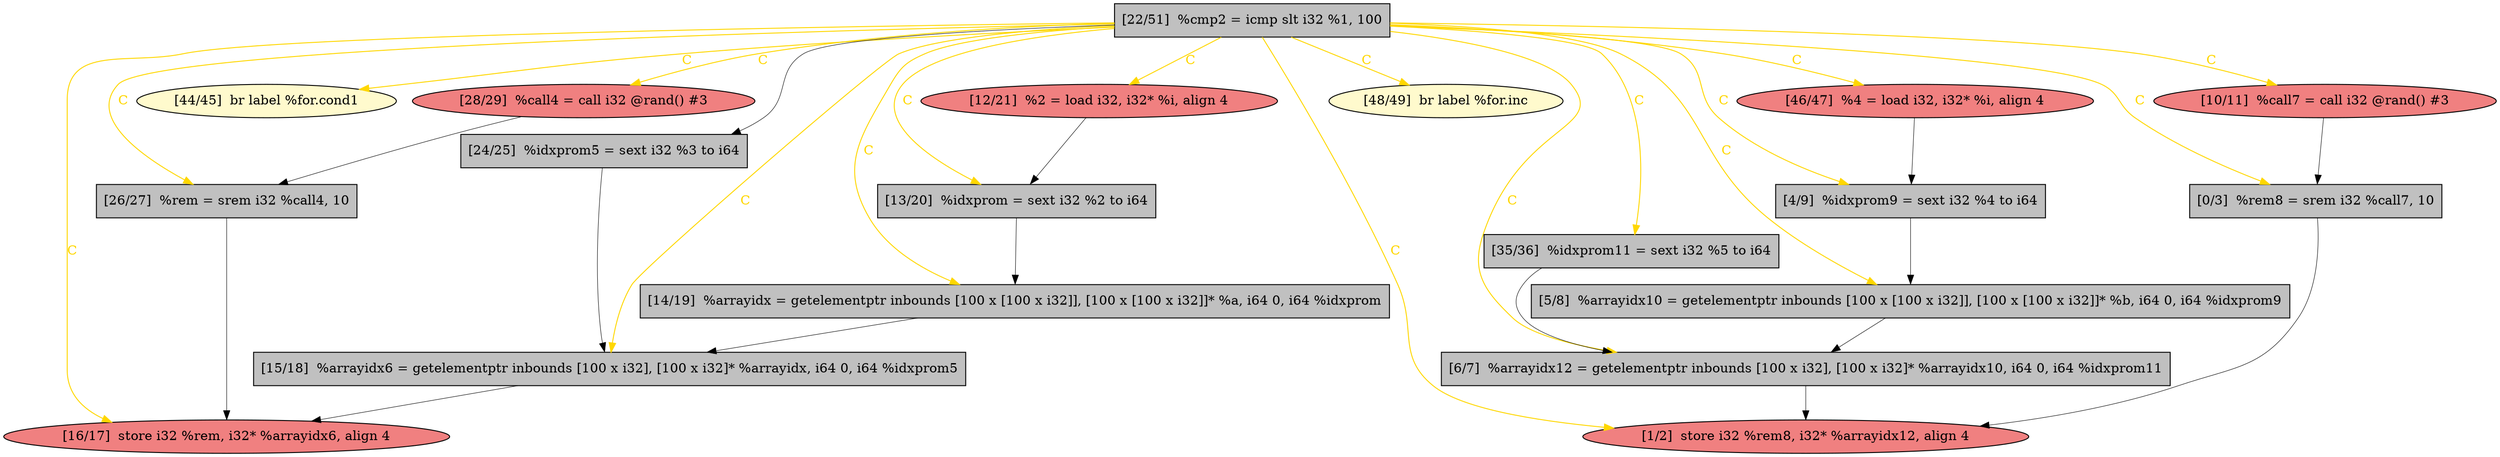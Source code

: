 
digraph G {


node1141 [fillcolor=grey,label="[22/51]  %cmp2 = icmp slt i32 %1, 100",shape=rectangle,style=filled ]
node1140 [fillcolor=grey,label="[13/20]  %idxprom = sext i32 %2 to i64",shape=rectangle,style=filled ]
node1139 [fillcolor=grey,label="[15/18]  %arrayidx6 = getelementptr inbounds [100 x i32], [100 x i32]* %arrayidx, i64 0, i64 %idxprom5",shape=rectangle,style=filled ]
node1126 [fillcolor=lemonchiffon,label="[44/45]  br label %for.cond1",shape=ellipse,style=filled ]
node1128 [fillcolor=lightcoral,label="[1/2]  store i32 %rem8, i32* %arrayidx12, align 4",shape=ellipse,style=filled ]
node1127 [fillcolor=lightcoral,label="[46/47]  %4 = load i32, i32* %i, align 4",shape=ellipse,style=filled ]
node1125 [fillcolor=lightcoral,label="[16/17]  store i32 %rem, i32* %arrayidx6, align 4",shape=ellipse,style=filled ]
node1138 [fillcolor=lightcoral,label="[12/21]  %2 = load i32, i32* %i, align 4",shape=ellipse,style=filled ]
node1135 [fillcolor=grey,label="[14/19]  %arrayidx = getelementptr inbounds [100 x [100 x i32]], [100 x [100 x i32]]* %a, i64 0, i64 %idxprom",shape=rectangle,style=filled ]
node1123 [fillcolor=grey,label="[5/8]  %arrayidx10 = getelementptr inbounds [100 x [100 x i32]], [100 x [100 x i32]]* %b, i64 0, i64 %idxprom9",shape=rectangle,style=filled ]
node1132 [fillcolor=grey,label="[6/7]  %arrayidx12 = getelementptr inbounds [100 x i32], [100 x i32]* %arrayidx10, i64 0, i64 %idxprom11",shape=rectangle,style=filled ]
node1124 [fillcolor=lemonchiffon,label="[48/49]  br label %for.inc",shape=ellipse,style=filled ]
node1130 [fillcolor=grey,label="[0/3]  %rem8 = srem i32 %call7, 10",shape=rectangle,style=filled ]
node1133 [fillcolor=lightcoral,label="[28/29]  %call4 = call i32 @rand() #3",shape=ellipse,style=filled ]
node1129 [fillcolor=grey,label="[35/36]  %idxprom11 = sext i32 %5 to i64",shape=rectangle,style=filled ]
node1131 [fillcolor=grey,label="[4/9]  %idxprom9 = sext i32 %4 to i64",shape=rectangle,style=filled ]
node1134 [fillcolor=grey,label="[26/27]  %rem = srem i32 %call4, 10",shape=rectangle,style=filled ]
node1136 [fillcolor=grey,label="[24/25]  %idxprom5 = sext i32 %3 to i64",shape=rectangle,style=filled ]
node1137 [fillcolor=lightcoral,label="[10/11]  %call7 = call i32 @rand() #3",shape=ellipse,style=filled ]

node1141->node1139 [style=solid,color=gold,label="C",penwidth=1.0,fontcolor=gold ]
node1129->node1132 [style=solid,color=black,label="",penwidth=0.5,fontcolor=black ]
node1141->node1125 [style=solid,color=gold,label="C",penwidth=1.0,fontcolor=gold ]
node1141->node1133 [style=solid,color=gold,label="C",penwidth=1.0,fontcolor=gold ]
node1141->node1136 [style=solid,color=black,label="",penwidth=0.5,fontcolor=black ]
node1137->node1130 [style=solid,color=black,label="",penwidth=0.5,fontcolor=black ]
node1141->node1123 [style=solid,color=gold,label="C",penwidth=1.0,fontcolor=gold ]
node1136->node1139 [style=solid,color=black,label="",penwidth=0.5,fontcolor=black ]
node1135->node1139 [style=solid,color=black,label="",penwidth=0.5,fontcolor=black ]
node1133->node1134 [style=solid,color=black,label="",penwidth=0.5,fontcolor=black ]
node1134->node1125 [style=solid,color=black,label="",penwidth=0.5,fontcolor=black ]
node1130->node1128 [style=solid,color=black,label="",penwidth=0.5,fontcolor=black ]
node1141->node1140 [style=solid,color=gold,label="C",penwidth=1.0,fontcolor=gold ]
node1140->node1135 [style=solid,color=black,label="",penwidth=0.5,fontcolor=black ]
node1141->node1129 [style=solid,color=gold,label="C",penwidth=1.0,fontcolor=gold ]
node1123->node1132 [style=solid,color=black,label="",penwidth=0.5,fontcolor=black ]
node1141->node1135 [style=solid,color=gold,label="C",penwidth=1.0,fontcolor=gold ]
node1141->node1127 [style=solid,color=gold,label="C",penwidth=1.0,fontcolor=gold ]
node1141->node1138 [style=solid,color=gold,label="C",penwidth=1.0,fontcolor=gold ]
node1141->node1126 [style=solid,color=gold,label="C",penwidth=1.0,fontcolor=gold ]
node1141->node1130 [style=solid,color=gold,label="C",penwidth=1.0,fontcolor=gold ]
node1141->node1124 [style=solid,color=gold,label="C",penwidth=1.0,fontcolor=gold ]
node1132->node1128 [style=solid,color=black,label="",penwidth=0.5,fontcolor=black ]
node1141->node1128 [style=solid,color=gold,label="C",penwidth=1.0,fontcolor=gold ]
node1141->node1131 [style=solid,color=gold,label="C",penwidth=1.0,fontcolor=gold ]
node1141->node1132 [style=solid,color=gold,label="C",penwidth=1.0,fontcolor=gold ]
node1139->node1125 [style=solid,color=black,label="",penwidth=0.5,fontcolor=black ]
node1127->node1131 [style=solid,color=black,label="",penwidth=0.5,fontcolor=black ]
node1138->node1140 [style=solid,color=black,label="",penwidth=0.5,fontcolor=black ]
node1141->node1137 [style=solid,color=gold,label="C",penwidth=1.0,fontcolor=gold ]
node1141->node1134 [style=solid,color=gold,label="C",penwidth=1.0,fontcolor=gold ]
node1131->node1123 [style=solid,color=black,label="",penwidth=0.5,fontcolor=black ]


}
